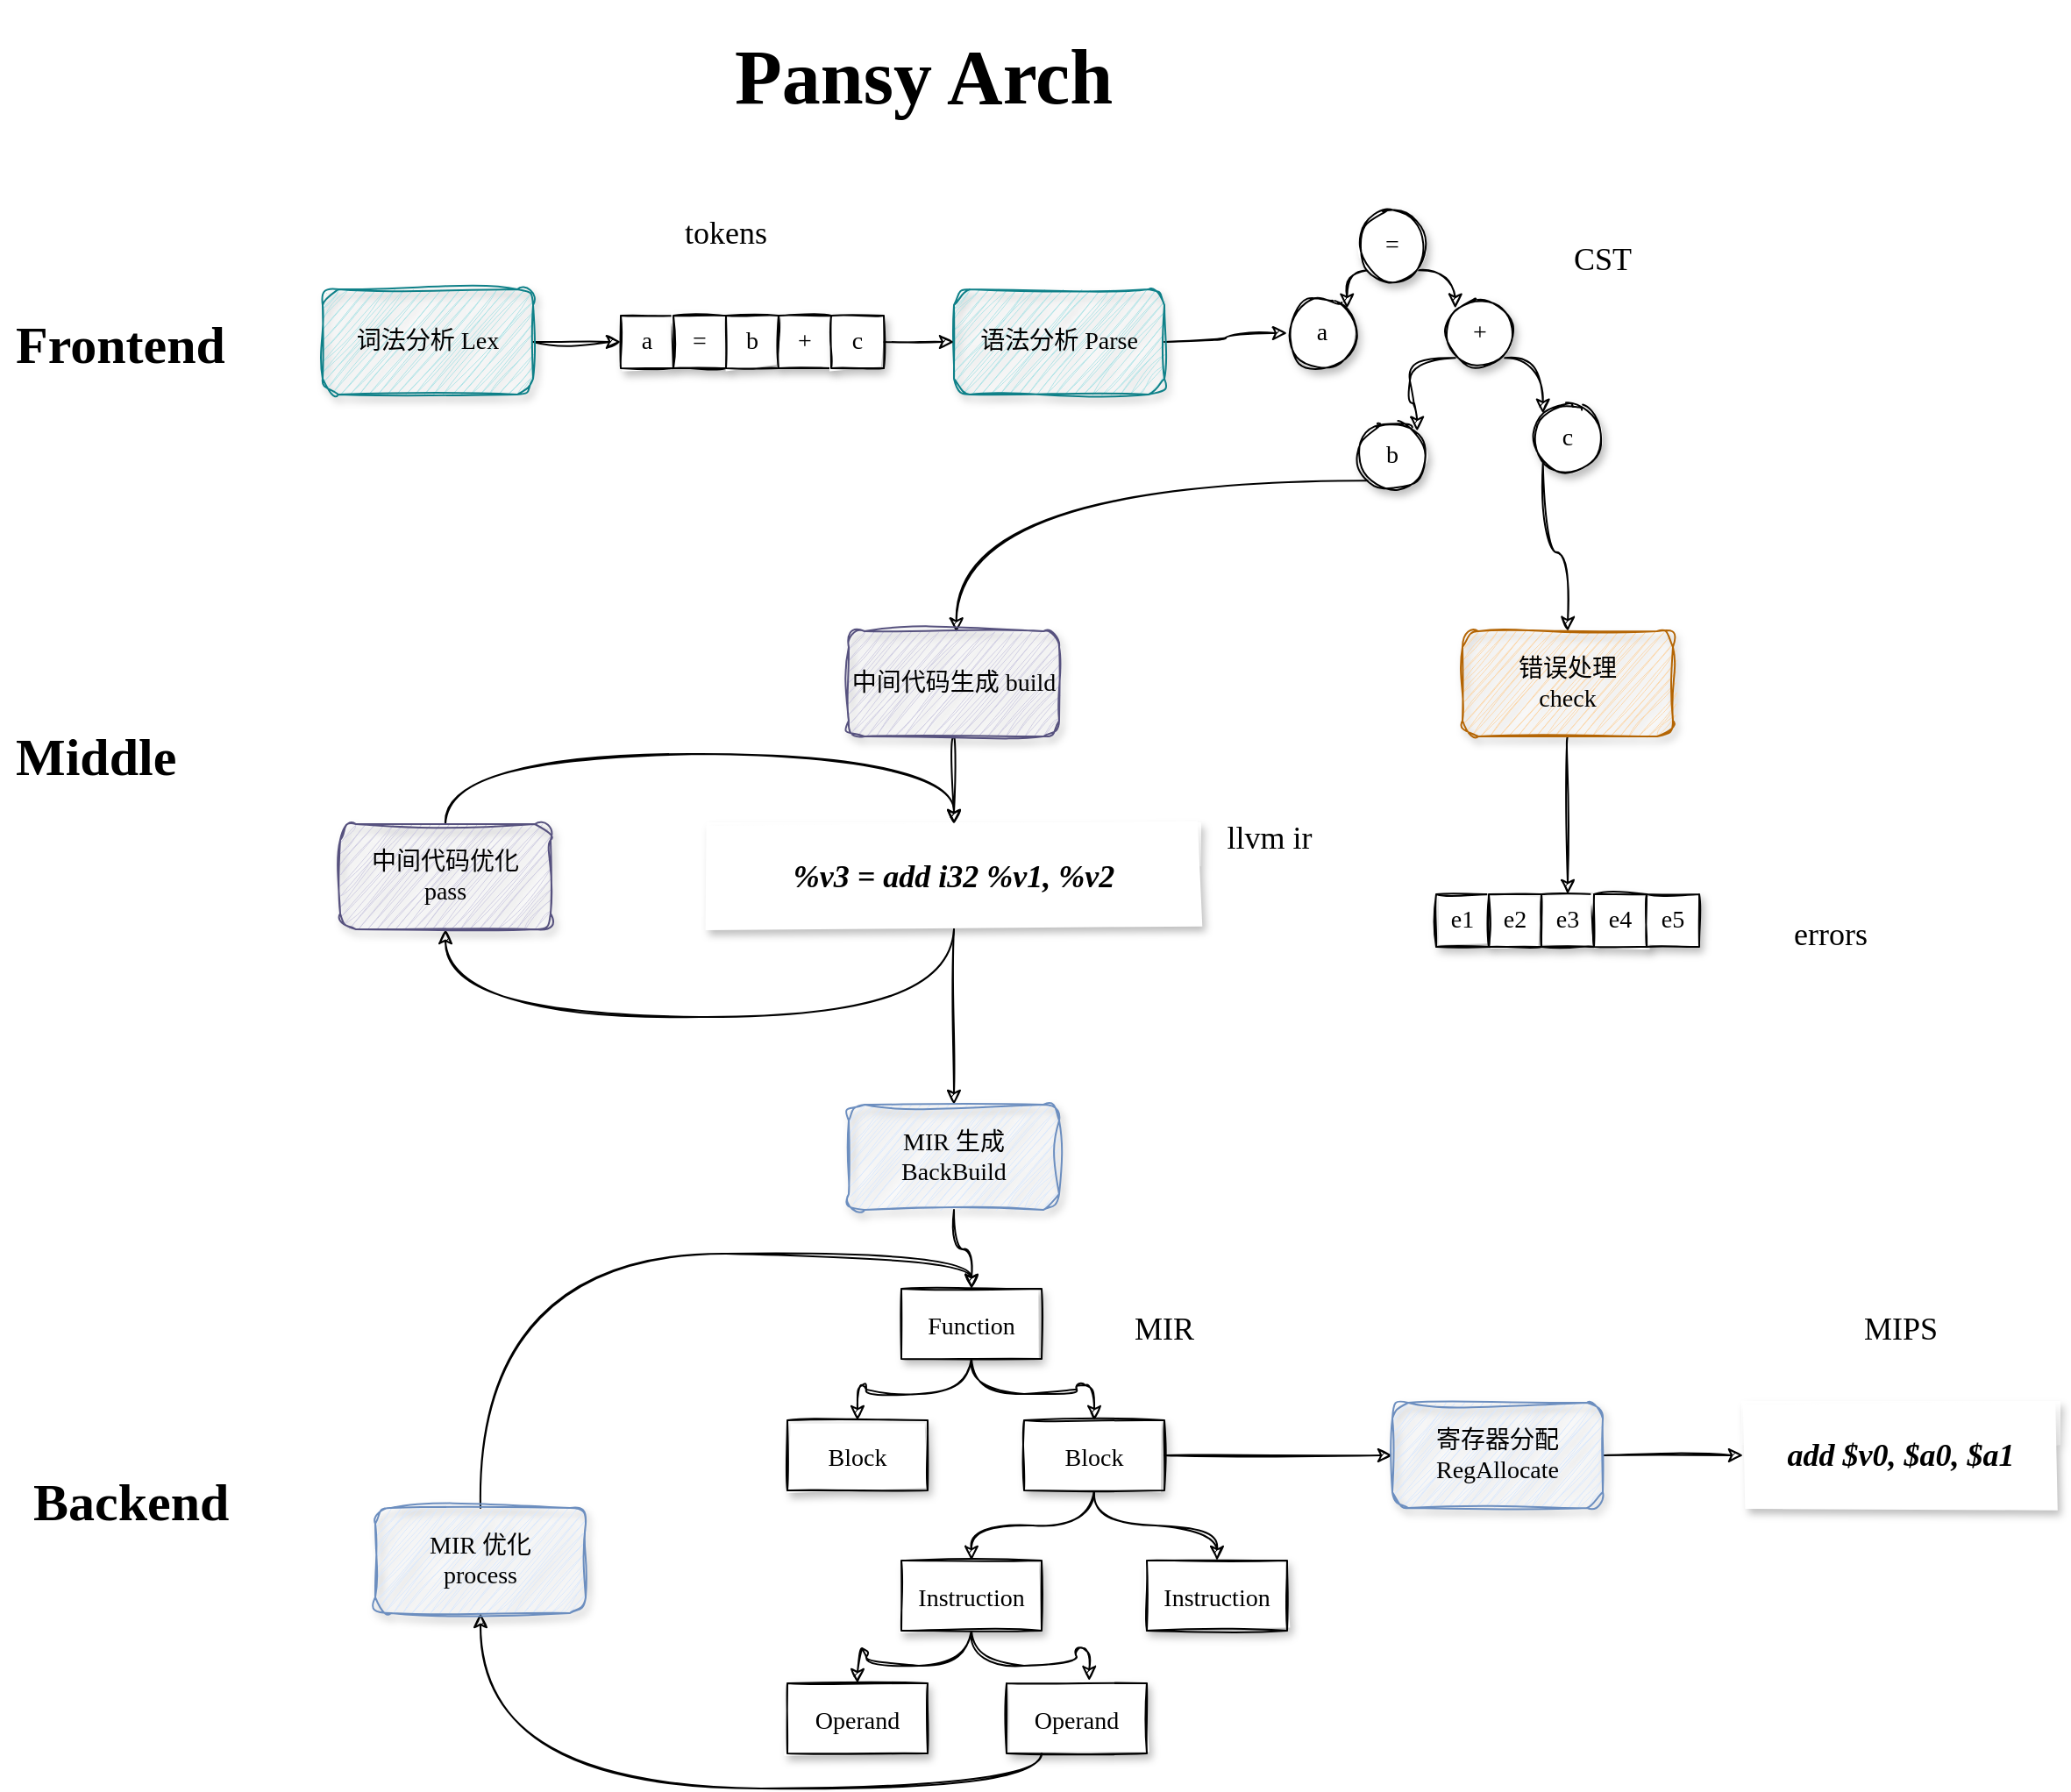 <mxfile version="20.7.4" type="device"><diagram id="YjbTI1HO1PjjQtIzCIPL" name="第 1 页"><mxGraphModel dx="1957" dy="656" grid="1" gridSize="10" guides="1" tooltips="1" connect="1" arrows="1" fold="1" page="1" pageScale="1" pageWidth="827" pageHeight="1169" math="0" shadow="0"><root><mxCell id="0"/><mxCell id="1" parent="0"/><mxCell id="xphpxxskKqzG_zIKwt5V-8" style="edgeStyle=orthogonalEdgeStyle;rounded=0;orthogonalLoop=1;jettySize=auto;html=1;exitX=1;exitY=0.5;exitDx=0;exitDy=0;entryX=0;entryY=0.5;entryDx=0;entryDy=0;fontFamily=Comic Sans MS;fontSize=14;sketch=1;curveFitting=1;jiggle=2;" edge="1" parent="1" source="xphpxxskKqzG_zIKwt5V-1" target="xphpxxskKqzG_zIKwt5V-3"><mxGeometry relative="1" as="geometry"/></mxCell><mxCell id="xphpxxskKqzG_zIKwt5V-1" value="&lt;font style=&quot;font-size: 14px;&quot; face=&quot;Comic Sans MS&quot;&gt;词法分析 Lex&lt;/font&gt;" style="rounded=1;whiteSpace=wrap;html=1;fillColor=#b0e3e6;strokeColor=#0e8088;fillStyle=auto;sketch=1;curveFitting=1;jiggle=2;shadow=1;" vertex="1" parent="1"><mxGeometry x="60" y="295" width="120" height="60" as="geometry"/></mxCell><mxCell id="xphpxxskKqzG_zIKwt5V-20" style="edgeStyle=orthogonalEdgeStyle;curved=1;rounded=0;sketch=1;orthogonalLoop=1;jettySize=auto;html=1;exitX=1;exitY=0.5;exitDx=0;exitDy=0;entryX=0;entryY=0.5;entryDx=0;entryDy=0;fontFamily=Comic Sans MS;fontSize=14;" edge="1" parent="1" source="xphpxxskKqzG_zIKwt5V-2" target="xphpxxskKqzG_zIKwt5V-11"><mxGeometry relative="1" as="geometry"/></mxCell><mxCell id="xphpxxskKqzG_zIKwt5V-2" value="&lt;font face=&quot;Comic Sans MS&quot;&gt;&lt;span style=&quot;font-size: 14px;&quot;&gt;语法分析 Parse&lt;/span&gt;&lt;/font&gt;" style="rounded=1;whiteSpace=wrap;html=1;fillColor=#b0e3e6;strokeColor=#0e8088;fillStyle=auto;sketch=1;curveFitting=1;jiggle=2;shadow=1;" vertex="1" parent="1"><mxGeometry x="420" y="295" width="120" height="60" as="geometry"/></mxCell><mxCell id="xphpxxskKqzG_zIKwt5V-3" value="a" style="rounded=0;whiteSpace=wrap;html=1;shadow=1;sketch=1;fillStyle=auto;fontFamily=Comic Sans MS;fontSize=14;" vertex="1" parent="1"><mxGeometry x="230" y="310" width="30" height="30" as="geometry"/></mxCell><mxCell id="xphpxxskKqzG_zIKwt5V-4" value="=" style="rounded=0;whiteSpace=wrap;html=1;shadow=1;sketch=1;fillStyle=auto;fontFamily=Comic Sans MS;fontSize=14;" vertex="1" parent="1"><mxGeometry x="260" y="310" width="30" height="30" as="geometry"/></mxCell><mxCell id="xphpxxskKqzG_zIKwt5V-5" value="b" style="rounded=0;whiteSpace=wrap;html=1;shadow=1;sketch=1;fillStyle=auto;fontFamily=Comic Sans MS;fontSize=14;" vertex="1" parent="1"><mxGeometry x="290" y="310" width="30" height="30" as="geometry"/></mxCell><mxCell id="xphpxxskKqzG_zIKwt5V-6" value="+" style="rounded=0;whiteSpace=wrap;html=1;shadow=1;sketch=1;fillStyle=auto;fontFamily=Comic Sans MS;fontSize=14;" vertex="1" parent="1"><mxGeometry x="320" y="310" width="30" height="30" as="geometry"/></mxCell><mxCell id="xphpxxskKqzG_zIKwt5V-9" style="edgeStyle=orthogonalEdgeStyle;rounded=0;sketch=1;orthogonalLoop=1;jettySize=auto;html=1;exitX=1;exitY=0.5;exitDx=0;exitDy=0;entryX=0;entryY=0.5;entryDx=0;entryDy=0;fontFamily=Comic Sans MS;fontSize=14;" edge="1" parent="1" source="xphpxxskKqzG_zIKwt5V-7" target="xphpxxskKqzG_zIKwt5V-2"><mxGeometry relative="1" as="geometry"/></mxCell><mxCell id="xphpxxskKqzG_zIKwt5V-7" value="c" style="rounded=0;whiteSpace=wrap;html=1;shadow=1;sketch=1;fillStyle=auto;fontFamily=Comic Sans MS;fontSize=14;" vertex="1" parent="1"><mxGeometry x="350" y="310" width="30" height="30" as="geometry"/></mxCell><mxCell id="xphpxxskKqzG_zIKwt5V-12" style="edgeStyle=orthogonalEdgeStyle;rounded=0;sketch=1;orthogonalLoop=1;jettySize=auto;html=1;exitX=0;exitY=1;exitDx=0;exitDy=0;entryX=1;entryY=0;entryDx=0;entryDy=0;fontFamily=Comic Sans MS;fontSize=14;strokeColor=none;curved=1;" edge="1" parent="1" source="xphpxxskKqzG_zIKwt5V-10" target="xphpxxskKqzG_zIKwt5V-11"><mxGeometry relative="1" as="geometry"/></mxCell><mxCell id="xphpxxskKqzG_zIKwt5V-13" style="edgeStyle=orthogonalEdgeStyle;curved=1;rounded=0;sketch=1;orthogonalLoop=1;jettySize=auto;html=1;exitX=0;exitY=1;exitDx=0;exitDy=0;entryX=1;entryY=0;entryDx=0;entryDy=0;fontFamily=Comic Sans MS;fontSize=14;" edge="1" parent="1" source="xphpxxskKqzG_zIKwt5V-10" target="xphpxxskKqzG_zIKwt5V-11"><mxGeometry relative="1" as="geometry"/></mxCell><mxCell id="xphpxxskKqzG_zIKwt5V-15" style="edgeStyle=orthogonalEdgeStyle;curved=1;rounded=0;sketch=1;orthogonalLoop=1;jettySize=auto;html=1;exitX=1;exitY=1;exitDx=0;exitDy=0;entryX=0;entryY=0;entryDx=0;entryDy=0;fontFamily=Comic Sans MS;fontSize=14;" edge="1" parent="1" source="xphpxxskKqzG_zIKwt5V-10" target="xphpxxskKqzG_zIKwt5V-14"><mxGeometry relative="1" as="geometry"/></mxCell><mxCell id="xphpxxskKqzG_zIKwt5V-10" value="=" style="ellipse;whiteSpace=wrap;html=1;aspect=fixed;shadow=1;sketch=1;fillStyle=auto;fontFamily=Comic Sans MS;fontSize=14;" vertex="1" parent="1"><mxGeometry x="650" y="250" width="40" height="40" as="geometry"/></mxCell><mxCell id="xphpxxskKqzG_zIKwt5V-11" value="a" style="ellipse;whiteSpace=wrap;html=1;aspect=fixed;shadow=1;sketch=1;fillStyle=auto;fontFamily=Comic Sans MS;fontSize=14;" vertex="1" parent="1"><mxGeometry x="610" y="300" width="40" height="40" as="geometry"/></mxCell><mxCell id="xphpxxskKqzG_zIKwt5V-18" style="edgeStyle=orthogonalEdgeStyle;curved=1;rounded=0;sketch=1;orthogonalLoop=1;jettySize=auto;html=1;exitX=0;exitY=1;exitDx=0;exitDy=0;entryX=1;entryY=0;entryDx=0;entryDy=0;fontFamily=Comic Sans MS;fontSize=14;" edge="1" parent="1" source="xphpxxskKqzG_zIKwt5V-14" target="xphpxxskKqzG_zIKwt5V-16"><mxGeometry relative="1" as="geometry"/></mxCell><mxCell id="xphpxxskKqzG_zIKwt5V-19" style="edgeStyle=orthogonalEdgeStyle;curved=1;rounded=0;sketch=1;orthogonalLoop=1;jettySize=auto;html=1;exitX=1;exitY=1;exitDx=0;exitDy=0;entryX=0;entryY=0;entryDx=0;entryDy=0;fontFamily=Comic Sans MS;fontSize=14;" edge="1" parent="1" source="xphpxxskKqzG_zIKwt5V-14" target="xphpxxskKqzG_zIKwt5V-17"><mxGeometry relative="1" as="geometry"/></mxCell><mxCell id="xphpxxskKqzG_zIKwt5V-14" value="+" style="ellipse;whiteSpace=wrap;html=1;aspect=fixed;shadow=1;sketch=1;fillStyle=auto;fontFamily=Comic Sans MS;fontSize=14;" vertex="1" parent="1"><mxGeometry x="700" y="300" width="40" height="40" as="geometry"/></mxCell><mxCell id="xphpxxskKqzG_zIKwt5V-23" style="edgeStyle=orthogonalEdgeStyle;curved=1;rounded=0;sketch=1;orthogonalLoop=1;jettySize=auto;html=1;exitX=0;exitY=1;exitDx=0;exitDy=0;entryX=0.561;entryY=0.011;entryDx=0;entryDy=0;entryPerimeter=0;fontFamily=Comic Sans MS;fontSize=44;" edge="1" parent="1" source="xphpxxskKqzG_zIKwt5V-16"><mxGeometry relative="1" as="geometry"><mxPoint x="421.32" y="490.66" as="targetPoint"/></mxGeometry></mxCell><mxCell id="xphpxxskKqzG_zIKwt5V-16" value="b" style="ellipse;whiteSpace=wrap;html=1;aspect=fixed;shadow=1;sketch=1;fillStyle=auto;fontFamily=Comic Sans MS;fontSize=14;" vertex="1" parent="1"><mxGeometry x="650" y="370" width="40" height="40" as="geometry"/></mxCell><mxCell id="xphpxxskKqzG_zIKwt5V-32" style="edgeStyle=orthogonalEdgeStyle;curved=1;rounded=0;sketch=1;orthogonalLoop=1;jettySize=auto;html=1;exitX=0;exitY=1;exitDx=0;exitDy=0;fontFamily=Comic Sans MS;fontSize=18;" edge="1" parent="1" source="xphpxxskKqzG_zIKwt5V-17"><mxGeometry relative="1" as="geometry"><mxPoint x="770" y="490" as="targetPoint"/></mxGeometry></mxCell><mxCell id="xphpxxskKqzG_zIKwt5V-17" value="c" style="ellipse;whiteSpace=wrap;html=1;aspect=fixed;shadow=1;sketch=1;fillStyle=auto;fontFamily=Comic Sans MS;fontSize=14;" vertex="1" parent="1"><mxGeometry x="750" y="360" width="40" height="40" as="geometry"/></mxCell><mxCell id="xphpxxskKqzG_zIKwt5V-22" value="&lt;h1&gt;&lt;font style=&quot;font-size: 44px;&quot;&gt;Pansy Arch&lt;/font&gt;&lt;/h1&gt;" style="text;html=1;strokeColor=none;fillColor=none;spacing=5;spacingTop=-20;whiteSpace=wrap;overflow=hidden;rounded=0;shadow=1;sketch=1;fillStyle=auto;fontFamily=Comic Sans MS;fontSize=14;" vertex="1" parent="1"><mxGeometry x="290" y="140" width="320" height="70" as="geometry"/></mxCell><mxCell id="xphpxxskKqzG_zIKwt5V-24" value="&lt;font style=&quot;font-size: 18px;&quot;&gt;tokens&lt;/font&gt;" style="text;html=1;strokeColor=none;fillColor=none;align=center;verticalAlign=middle;whiteSpace=wrap;rounded=0;shadow=1;sketch=1;fillStyle=auto;fontFamily=Comic Sans MS;fontSize=44;" vertex="1" parent="1"><mxGeometry x="260" y="240" width="60" height="30" as="geometry"/></mxCell><mxCell id="xphpxxskKqzG_zIKwt5V-25" value="&lt;font style=&quot;font-size: 18px;&quot;&gt;CST&lt;/font&gt;" style="text;html=1;strokeColor=none;fillColor=none;align=center;verticalAlign=middle;whiteSpace=wrap;rounded=0;shadow=1;sketch=1;fillStyle=auto;fontFamily=Comic Sans MS;fontSize=44;" vertex="1" parent="1"><mxGeometry x="760" y="255" width="60" height="30" as="geometry"/></mxCell><mxCell id="xphpxxskKqzG_zIKwt5V-43" style="edgeStyle=orthogonalEdgeStyle;curved=1;rounded=0;sketch=1;orthogonalLoop=1;jettySize=auto;html=1;exitX=0.5;exitY=1;exitDx=0;exitDy=0;entryX=0.5;entryY=0;entryDx=0;entryDy=0;fontFamily=Comic Sans MS;fontSize=18;" edge="1" source="xphpxxskKqzG_zIKwt5V-44" target="xphpxxskKqzG_zIKwt5V-47" parent="1"><mxGeometry relative="1" as="geometry"/></mxCell><mxCell id="xphpxxskKqzG_zIKwt5V-44" value="&lt;font face=&quot;Comic Sans MS&quot;&gt;&lt;span style=&quot;font-size: 14px;&quot;&gt;错误处理&lt;br&gt;check&lt;br&gt;&lt;/span&gt;&lt;/font&gt;" style="rounded=1;whiteSpace=wrap;html=1;fillColor=#fad7ac;strokeColor=#b46504;fillStyle=auto;sketch=1;curveFitting=1;jiggle=2;shadow=1;" vertex="1" parent="1"><mxGeometry x="710" y="490" width="120" height="60" as="geometry"/></mxCell><mxCell id="xphpxxskKqzG_zIKwt5V-45" value="e1" style="rounded=0;whiteSpace=wrap;html=1;shadow=1;sketch=1;fillStyle=auto;fontFamily=Comic Sans MS;fontSize=14;" vertex="1" parent="1"><mxGeometry x="695" y="640" width="30" height="30" as="geometry"/></mxCell><mxCell id="xphpxxskKqzG_zIKwt5V-46" value="e2" style="rounded=0;whiteSpace=wrap;html=1;shadow=1;sketch=1;fillStyle=auto;fontFamily=Comic Sans MS;fontSize=14;" vertex="1" parent="1"><mxGeometry x="725" y="640" width="30" height="30" as="geometry"/></mxCell><mxCell id="xphpxxskKqzG_zIKwt5V-47" value="e3" style="rounded=0;whiteSpace=wrap;html=1;shadow=1;sketch=1;fillStyle=auto;fontFamily=Comic Sans MS;fontSize=14;" vertex="1" parent="1"><mxGeometry x="755" y="640" width="30" height="30" as="geometry"/></mxCell><mxCell id="xphpxxskKqzG_zIKwt5V-48" value="e4" style="rounded=0;whiteSpace=wrap;html=1;shadow=1;sketch=1;fillStyle=auto;fontFamily=Comic Sans MS;fontSize=14;" vertex="1" parent="1"><mxGeometry x="785" y="640" width="30" height="30" as="geometry"/></mxCell><mxCell id="xphpxxskKqzG_zIKwt5V-49" value="e5" style="rounded=0;whiteSpace=wrap;html=1;shadow=1;sketch=1;fillStyle=auto;fontFamily=Comic Sans MS;fontSize=14;" vertex="1" parent="1"><mxGeometry x="815" y="640" width="30" height="30" as="geometry"/></mxCell><mxCell id="xphpxxskKqzG_zIKwt5V-52" style="edgeStyle=orthogonalEdgeStyle;curved=1;rounded=0;sketch=1;orthogonalLoop=1;jettySize=auto;html=1;exitX=0.5;exitY=1;exitDx=0;exitDy=0;entryX=0.5;entryY=0;entryDx=0;entryDy=0;fontFamily=Times New Roman;fontSize=18;" edge="1" parent="1" source="xphpxxskKqzG_zIKwt5V-50" target="xphpxxskKqzG_zIKwt5V-51"><mxGeometry relative="1" as="geometry"/></mxCell><mxCell id="xphpxxskKqzG_zIKwt5V-50" value="&lt;font face=&quot;Comic Sans MS&quot;&gt;&lt;span style=&quot;font-size: 14px;&quot;&gt;中间代码生成 build&lt;/span&gt;&lt;/font&gt;" style="rounded=1;whiteSpace=wrap;html=1;fillColor=#d0cee2;strokeColor=#56517e;fillStyle=auto;sketch=1;curveFitting=1;jiggle=2;shadow=1;" vertex="1" parent="1"><mxGeometry x="360" y="490" width="120" height="60" as="geometry"/></mxCell><mxCell id="xphpxxskKqzG_zIKwt5V-58" style="edgeStyle=orthogonalEdgeStyle;curved=1;rounded=0;sketch=1;orthogonalLoop=1;jettySize=auto;html=1;exitX=0.5;exitY=1;exitDx=0;exitDy=0;entryX=0.5;entryY=1;entryDx=0;entryDy=0;fontFamily=Times New Roman;fontSize=18;" edge="1" parent="1" source="xphpxxskKqzG_zIKwt5V-51" target="xphpxxskKqzG_zIKwt5V-56"><mxGeometry relative="1" as="geometry"><Array as="points"><mxPoint x="420" y="710"/><mxPoint x="130" y="710"/></Array></mxGeometry></mxCell><mxCell id="xphpxxskKqzG_zIKwt5V-60" style="edgeStyle=orthogonalEdgeStyle;curved=1;rounded=0;sketch=1;orthogonalLoop=1;jettySize=auto;html=1;exitX=0.5;exitY=1;exitDx=0;exitDy=0;fontFamily=Times New Roman;fontSize=18;" edge="1" parent="1" source="xphpxxskKqzG_zIKwt5V-51"><mxGeometry relative="1" as="geometry"><mxPoint x="420" y="760" as="targetPoint"/></mxGeometry></mxCell><mxCell id="xphpxxskKqzG_zIKwt5V-51" value="&lt;b&gt;&lt;i style=&quot;&quot;&gt;%v3 = add i32 %v1, %v2&lt;/i&gt;&lt;/b&gt;" style="rounded=0;whiteSpace=wrap;html=1;shadow=1;sketch=1;fillStyle=auto;fontFamily=Times New Roman;fontSize=18;glass=1;strokeColor=none;" vertex="1" parent="1"><mxGeometry x="280" y="600" width="280" height="60" as="geometry"/></mxCell><mxCell id="xphpxxskKqzG_zIKwt5V-53" value="&lt;font style=&quot;font-size: 18px;&quot;&gt;errors&lt;/font&gt;" style="text;html=1;strokeColor=none;fillColor=none;align=center;verticalAlign=middle;whiteSpace=wrap;rounded=0;shadow=1;sketch=1;fillStyle=auto;fontFamily=Comic Sans MS;fontSize=44;" vertex="1" parent="1"><mxGeometry x="890" y="640" width="60" height="30" as="geometry"/></mxCell><mxCell id="xphpxxskKqzG_zIKwt5V-54" value="&lt;font style=&quot;font-size: 18px;&quot;&gt;llvm ir&lt;/font&gt;" style="text;html=1;strokeColor=none;fillColor=none;align=center;verticalAlign=middle;whiteSpace=wrap;rounded=0;shadow=1;sketch=1;fillStyle=auto;fontFamily=Comic Sans MS;fontSize=44;" vertex="1" parent="1"><mxGeometry x="570" y="585" width="60" height="30" as="geometry"/></mxCell><mxCell id="xphpxxskKqzG_zIKwt5V-59" style="edgeStyle=orthogonalEdgeStyle;curved=1;rounded=0;sketch=1;orthogonalLoop=1;jettySize=auto;html=1;exitX=0.5;exitY=0;exitDx=0;exitDy=0;entryX=0.5;entryY=0;entryDx=0;entryDy=0;fontFamily=Times New Roman;fontSize=18;" edge="1" parent="1" source="xphpxxskKqzG_zIKwt5V-56" target="xphpxxskKqzG_zIKwt5V-51"><mxGeometry relative="1" as="geometry"><Array as="points"><mxPoint x="130" y="560"/><mxPoint x="420" y="560"/></Array></mxGeometry></mxCell><mxCell id="xphpxxskKqzG_zIKwt5V-56" value="&lt;font face=&quot;Comic Sans MS&quot;&gt;&lt;span style=&quot;font-size: 14px;&quot;&gt;中间代码优化 &lt;br&gt;pass&lt;/span&gt;&lt;/font&gt;" style="rounded=1;whiteSpace=wrap;html=1;fillColor=#d0cee2;strokeColor=#56517e;fillStyle=auto;sketch=1;curveFitting=1;jiggle=2;shadow=1;" vertex="1" parent="1"><mxGeometry x="70" y="600" width="120" height="60" as="geometry"/></mxCell><mxCell id="xphpxxskKqzG_zIKwt5V-86" style="edgeStyle=orthogonalEdgeStyle;curved=1;rounded=0;sketch=1;orthogonalLoop=1;jettySize=auto;html=1;exitX=0.5;exitY=1;exitDx=0;exitDy=0;fontFamily=Comic Sans MS;fontSize=14;" edge="1" parent="1" source="xphpxxskKqzG_zIKwt5V-61" target="xphpxxskKqzG_zIKwt5V-73"><mxGeometry relative="1" as="geometry"/></mxCell><mxCell id="xphpxxskKqzG_zIKwt5V-61" value="&lt;font face=&quot;Comic Sans MS&quot;&gt;&lt;span style=&quot;font-size: 14px;&quot;&gt;MIR 生成&lt;br&gt;BackBuild&lt;br&gt;&lt;/span&gt;&lt;/font&gt;" style="rounded=1;whiteSpace=wrap;html=1;fillColor=#dae8fc;strokeColor=#6c8ebf;fillStyle=auto;sketch=1;curveFitting=1;jiggle=2;shadow=1;" vertex="1" parent="1"><mxGeometry x="360" y="760" width="120" height="60" as="geometry"/></mxCell><mxCell id="xphpxxskKqzG_zIKwt5V-72" value="&lt;font style=&quot;font-size: 18px;&quot;&gt;MIR&lt;/font&gt;" style="text;html=1;strokeColor=none;fillColor=none;align=center;verticalAlign=middle;whiteSpace=wrap;rounded=0;shadow=1;sketch=1;fillStyle=auto;fontFamily=Comic Sans MS;fontSize=44;" vertex="1" parent="1"><mxGeometry x="510" y="865" width="60" height="30" as="geometry"/></mxCell><mxCell id="xphpxxskKqzG_zIKwt5V-80" style="edgeStyle=orthogonalEdgeStyle;curved=1;rounded=0;sketch=1;orthogonalLoop=1;jettySize=auto;html=1;exitX=0.5;exitY=1;exitDx=0;exitDy=0;entryX=0.5;entryY=0;entryDx=0;entryDy=0;fontFamily=Comic Sans MS;fontSize=14;" edge="1" parent="1" source="xphpxxskKqzG_zIKwt5V-73" target="xphpxxskKqzG_zIKwt5V-74"><mxGeometry relative="1" as="geometry"/></mxCell><mxCell id="xphpxxskKqzG_zIKwt5V-81" style="edgeStyle=orthogonalEdgeStyle;curved=1;rounded=0;sketch=1;orthogonalLoop=1;jettySize=auto;html=1;exitX=0.5;exitY=1;exitDx=0;exitDy=0;entryX=0.5;entryY=0;entryDx=0;entryDy=0;fontFamily=Comic Sans MS;fontSize=14;" edge="1" parent="1" source="xphpxxskKqzG_zIKwt5V-73" target="xphpxxskKqzG_zIKwt5V-75"><mxGeometry relative="1" as="geometry"/></mxCell><mxCell id="xphpxxskKqzG_zIKwt5V-73" value="&lt;font style=&quot;font-size: 14px;&quot; face=&quot;Comic Sans MS&quot;&gt;Function&lt;/font&gt;" style="rounded=0;whiteSpace=wrap;html=1;shadow=1;glass=0;sketch=1;fillStyle=auto;fontFamily=Times New Roman;fontSize=18;" vertex="1" parent="1"><mxGeometry x="390" y="865" width="80" height="40" as="geometry"/></mxCell><mxCell id="xphpxxskKqzG_zIKwt5V-74" value="&lt;font style=&quot;font-size: 14px;&quot; face=&quot;Comic Sans MS&quot;&gt;Block&lt;/font&gt;" style="rounded=0;whiteSpace=wrap;html=1;shadow=1;glass=0;sketch=1;fillStyle=auto;fontFamily=Times New Roman;fontSize=18;" vertex="1" parent="1"><mxGeometry x="325" y="940" width="80" height="40" as="geometry"/></mxCell><mxCell id="xphpxxskKqzG_zIKwt5V-82" style="edgeStyle=orthogonalEdgeStyle;curved=1;rounded=0;sketch=1;orthogonalLoop=1;jettySize=auto;html=1;exitX=0.5;exitY=1;exitDx=0;exitDy=0;entryX=0.5;entryY=0;entryDx=0;entryDy=0;fontFamily=Comic Sans MS;fontSize=14;" edge="1" parent="1" source="xphpxxskKqzG_zIKwt5V-75" target="xphpxxskKqzG_zIKwt5V-76"><mxGeometry relative="1" as="geometry"/></mxCell><mxCell id="xphpxxskKqzG_zIKwt5V-83" style="edgeStyle=orthogonalEdgeStyle;curved=1;rounded=0;sketch=1;orthogonalLoop=1;jettySize=auto;html=1;exitX=0.5;exitY=1;exitDx=0;exitDy=0;entryX=0.5;entryY=0;entryDx=0;entryDy=0;fontFamily=Comic Sans MS;fontSize=14;" edge="1" parent="1" source="xphpxxskKqzG_zIKwt5V-75" target="xphpxxskKqzG_zIKwt5V-77"><mxGeometry relative="1" as="geometry"/></mxCell><mxCell id="xphpxxskKqzG_zIKwt5V-99" style="edgeStyle=orthogonalEdgeStyle;curved=1;rounded=0;sketch=1;orthogonalLoop=1;jettySize=auto;html=1;exitX=1;exitY=0.5;exitDx=0;exitDy=0;entryX=0;entryY=0.5;entryDx=0;entryDy=0;fontFamily=Comic Sans MS;fontSize=30;" edge="1" parent="1" source="xphpxxskKqzG_zIKwt5V-75" target="xphpxxskKqzG_zIKwt5V-98"><mxGeometry relative="1" as="geometry"/></mxCell><mxCell id="xphpxxskKqzG_zIKwt5V-75" value="&lt;font style=&quot;font-size: 14px;&quot; face=&quot;Comic Sans MS&quot;&gt;Block&lt;/font&gt;" style="rounded=0;whiteSpace=wrap;html=1;shadow=1;glass=0;sketch=1;fillStyle=auto;fontFamily=Times New Roman;fontSize=18;" vertex="1" parent="1"><mxGeometry x="460" y="940" width="80" height="40" as="geometry"/></mxCell><mxCell id="xphpxxskKqzG_zIKwt5V-84" style="edgeStyle=orthogonalEdgeStyle;curved=1;rounded=0;sketch=1;orthogonalLoop=1;jettySize=auto;html=1;exitX=0.5;exitY=1;exitDx=0;exitDy=0;entryX=0.5;entryY=0;entryDx=0;entryDy=0;fontFamily=Comic Sans MS;fontSize=14;" edge="1" parent="1" source="xphpxxskKqzG_zIKwt5V-76" target="xphpxxskKqzG_zIKwt5V-78"><mxGeometry relative="1" as="geometry"/></mxCell><mxCell id="xphpxxskKqzG_zIKwt5V-85" style="edgeStyle=orthogonalEdgeStyle;curved=1;rounded=0;sketch=1;orthogonalLoop=1;jettySize=auto;html=1;exitX=0.5;exitY=1;exitDx=0;exitDy=0;entryX=0.589;entryY=-0.036;entryDx=0;entryDy=0;entryPerimeter=0;fontFamily=Comic Sans MS;fontSize=14;" edge="1" parent="1" source="xphpxxskKqzG_zIKwt5V-76" target="xphpxxskKqzG_zIKwt5V-79"><mxGeometry relative="1" as="geometry"/></mxCell><mxCell id="xphpxxskKqzG_zIKwt5V-76" value="&lt;font style=&quot;font-size: 14px;&quot; face=&quot;Comic Sans MS&quot;&gt;Instruction&lt;/font&gt;" style="rounded=0;whiteSpace=wrap;html=1;shadow=1;glass=0;sketch=1;fillStyle=auto;fontFamily=Times New Roman;fontSize=18;" vertex="1" parent="1"><mxGeometry x="390" y="1020" width="80" height="40" as="geometry"/></mxCell><mxCell id="xphpxxskKqzG_zIKwt5V-77" value="&lt;font style=&quot;font-size: 14px;&quot; face=&quot;Comic Sans MS&quot;&gt;Instruction&lt;/font&gt;" style="rounded=0;whiteSpace=wrap;html=1;shadow=1;glass=0;sketch=1;fillStyle=auto;fontFamily=Times New Roman;fontSize=18;" vertex="1" parent="1"><mxGeometry x="530" y="1020" width="80" height="40" as="geometry"/></mxCell><mxCell id="xphpxxskKqzG_zIKwt5V-78" value="&lt;font style=&quot;font-size: 14px;&quot; face=&quot;Comic Sans MS&quot;&gt;Operand&lt;/font&gt;" style="rounded=0;whiteSpace=wrap;html=1;shadow=1;glass=0;sketch=1;fillStyle=auto;fontFamily=Times New Roman;fontSize=18;" vertex="1" parent="1"><mxGeometry x="325" y="1090" width="80" height="40" as="geometry"/></mxCell><mxCell id="xphpxxskKqzG_zIKwt5V-89" style="edgeStyle=orthogonalEdgeStyle;curved=1;rounded=0;sketch=1;orthogonalLoop=1;jettySize=auto;html=1;exitX=0.25;exitY=1;exitDx=0;exitDy=0;entryX=0.5;entryY=1;entryDx=0;entryDy=0;fontFamily=Comic Sans MS;fontSize=14;" edge="1" parent="1" source="xphpxxskKqzG_zIKwt5V-79" target="xphpxxskKqzG_zIKwt5V-87"><mxGeometry relative="1" as="geometry"/></mxCell><mxCell id="xphpxxskKqzG_zIKwt5V-79" value="&lt;font style=&quot;font-size: 14px;&quot; face=&quot;Comic Sans MS&quot;&gt;Operand&lt;/font&gt;" style="rounded=0;whiteSpace=wrap;html=1;shadow=1;glass=0;sketch=1;fillStyle=auto;fontFamily=Times New Roman;fontSize=18;" vertex="1" parent="1"><mxGeometry x="450" y="1090" width="80" height="40" as="geometry"/></mxCell><mxCell id="xphpxxskKqzG_zIKwt5V-90" style="edgeStyle=orthogonalEdgeStyle;curved=1;rounded=0;sketch=1;orthogonalLoop=1;jettySize=auto;html=1;exitX=0.5;exitY=0;exitDx=0;exitDy=0;entryX=0.5;entryY=0;entryDx=0;entryDy=0;fontFamily=Comic Sans MS;fontSize=14;" edge="1" parent="1" source="xphpxxskKqzG_zIKwt5V-87" target="xphpxxskKqzG_zIKwt5V-73"><mxGeometry relative="1" as="geometry"/></mxCell><mxCell id="xphpxxskKqzG_zIKwt5V-87" value="&lt;font face=&quot;Comic Sans MS&quot;&gt;&lt;span style=&quot;font-size: 14px;&quot;&gt;MIR 优化&lt;br&gt;process&lt;br&gt;&lt;/span&gt;&lt;/font&gt;" style="rounded=1;whiteSpace=wrap;html=1;fillColor=#dae8fc;strokeColor=#6c8ebf;fillStyle=auto;sketch=1;curveFitting=1;jiggle=2;shadow=1;" vertex="1" parent="1"><mxGeometry x="90" y="990" width="120" height="60" as="geometry"/></mxCell><mxCell id="xphpxxskKqzG_zIKwt5V-95" value="&lt;h1&gt;&lt;font style=&quot;font-size: 30px;&quot;&gt;Frontend&lt;/font&gt;&lt;/h1&gt;" style="text;html=1;strokeColor=none;fillColor=none;spacing=5;spacingTop=-20;whiteSpace=wrap;overflow=hidden;rounded=0;shadow=1;sketch=1;fillStyle=auto;fontFamily=Comic Sans MS;fontSize=14;" vertex="1" parent="1"><mxGeometry x="-120" y="300" width="150" height="50" as="geometry"/></mxCell><mxCell id="xphpxxskKqzG_zIKwt5V-96" value="&lt;h1&gt;&lt;font style=&quot;font-size: 30px;&quot;&gt;Middle&lt;/font&gt;&lt;/h1&gt;" style="text;html=1;strokeColor=none;fillColor=none;spacing=5;spacingTop=-20;whiteSpace=wrap;overflow=hidden;rounded=0;shadow=1;sketch=1;fillStyle=auto;fontFamily=Comic Sans MS;fontSize=14;" vertex="1" parent="1"><mxGeometry x="-120" y="535" width="150" height="50" as="geometry"/></mxCell><mxCell id="xphpxxskKqzG_zIKwt5V-97" value="&lt;h1&gt;&lt;font style=&quot;font-size: 30px;&quot;&gt;Backend&lt;/font&gt;&lt;/h1&gt;" style="text;html=1;strokeColor=none;fillColor=none;spacing=5;spacingTop=-20;whiteSpace=wrap;overflow=hidden;rounded=0;shadow=1;sketch=1;fillStyle=auto;fontFamily=Comic Sans MS;fontSize=14;" vertex="1" parent="1"><mxGeometry x="-110" y="960" width="150" height="50" as="geometry"/></mxCell><mxCell id="xphpxxskKqzG_zIKwt5V-100" style="edgeStyle=orthogonalEdgeStyle;curved=1;rounded=0;sketch=1;orthogonalLoop=1;jettySize=auto;html=1;exitX=1;exitY=0.5;exitDx=0;exitDy=0;fontFamily=Comic Sans MS;fontSize=30;" edge="1" parent="1" source="xphpxxskKqzG_zIKwt5V-98"><mxGeometry relative="1" as="geometry"><mxPoint x="870" y="960" as="targetPoint"/></mxGeometry></mxCell><mxCell id="xphpxxskKqzG_zIKwt5V-98" value="&lt;font face=&quot;Comic Sans MS&quot;&gt;&lt;span style=&quot;font-size: 14px;&quot;&gt;寄存器分配&lt;br&gt;RegAllocate&lt;br&gt;&lt;/span&gt;&lt;/font&gt;" style="rounded=1;whiteSpace=wrap;html=1;fillColor=#dae8fc;strokeColor=#6c8ebf;fillStyle=auto;sketch=1;curveFitting=1;jiggle=2;shadow=1;" vertex="1" parent="1"><mxGeometry x="670" y="930" width="120" height="60" as="geometry"/></mxCell><mxCell id="xphpxxskKqzG_zIKwt5V-101" value="&lt;b&gt;&lt;i&gt;add $v0, $a0, $a1&lt;/i&gt;&lt;/b&gt;" style="rounded=0;whiteSpace=wrap;html=1;shadow=1;sketch=1;fillStyle=auto;fontFamily=Times New Roman;fontSize=18;glass=1;strokeColor=none;" vertex="1" parent="1"><mxGeometry x="870" y="930" width="180" height="60" as="geometry"/></mxCell><mxCell id="xphpxxskKqzG_zIKwt5V-102" value="&lt;font style=&quot;font-size: 18px;&quot;&gt;MIPS&lt;br&gt;&lt;/font&gt;" style="text;html=1;strokeColor=none;fillColor=none;align=center;verticalAlign=middle;whiteSpace=wrap;rounded=0;shadow=1;sketch=1;fillStyle=auto;fontFamily=Comic Sans MS;fontSize=44;" vertex="1" parent="1"><mxGeometry x="930" y="865" width="60" height="30" as="geometry"/></mxCell></root></mxGraphModel></diagram></mxfile>